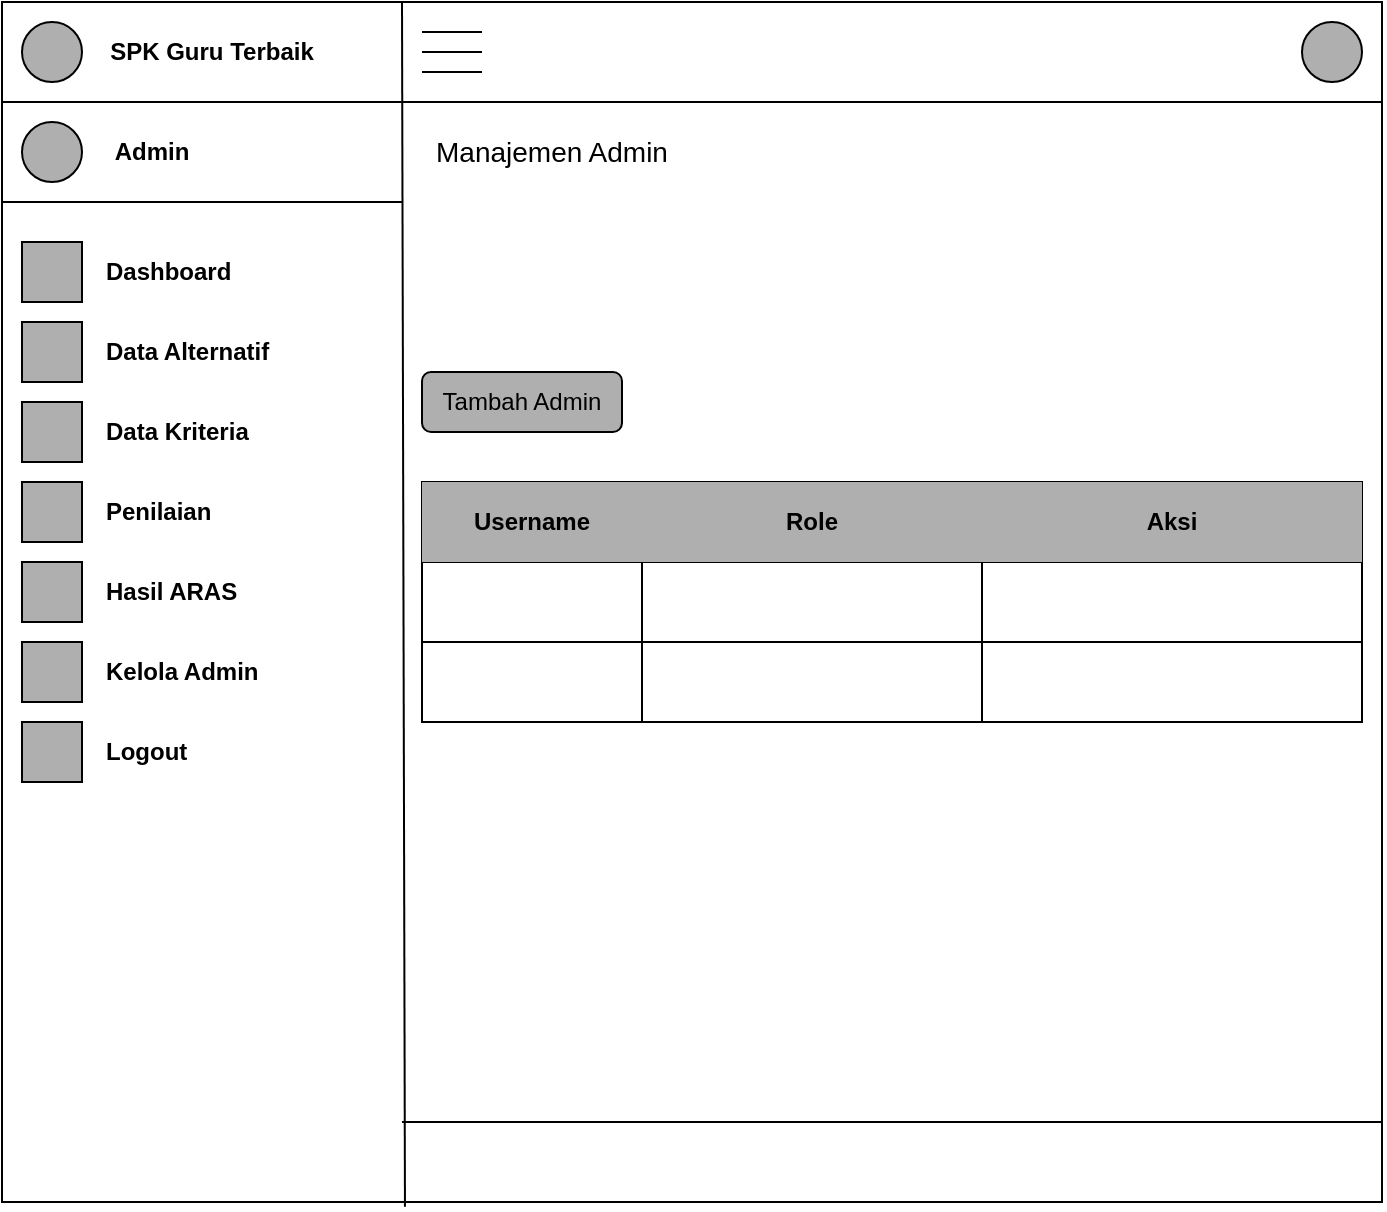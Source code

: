 <mxfile version="27.2.0">
  <diagram name="Page-1" id="xK95l9zC4GOYJRdqOB2q">
    <mxGraphModel dx="1587" dy="616" grid="1" gridSize="10" guides="1" tooltips="1" connect="1" arrows="1" fold="1" page="1" pageScale="1" pageWidth="850" pageHeight="1100" math="0" shadow="0">
      <root>
        <mxCell id="0" />
        <mxCell id="1" parent="0" />
        <mxCell id="CZyFofMT-6BepxbUikvj-1" value="" style="rounded=0;whiteSpace=wrap;html=1;movable=1;resizable=1;rotatable=1;deletable=1;editable=1;locked=0;connectable=1;" parent="1" vertex="1">
          <mxGeometry x="80" y="40" width="690" height="600" as="geometry" />
        </mxCell>
        <mxCell id="CZyFofMT-6BepxbUikvj-2" value="" style="endArrow=none;html=1;rounded=0;movable=1;resizable=1;rotatable=1;deletable=1;editable=1;locked=0;connectable=1;fillColor=none;strokeColor=default;exitX=0.292;exitY=1.004;exitDx=0;exitDy=0;exitPerimeter=0;" parent="1" edge="1" source="CZyFofMT-6BepxbUikvj-1">
          <mxGeometry width="50" height="50" relative="1" as="geometry">
            <mxPoint x="280" y="510" as="sourcePoint" />
            <mxPoint x="280" y="40" as="targetPoint" />
          </mxGeometry>
        </mxCell>
        <mxCell id="CZyFofMT-6BepxbUikvj-4" value="" style="endArrow=none;html=1;rounded=0;movable=0;resizable=0;rotatable=0;deletable=0;editable=0;locked=1;connectable=0;fillColor=none;strokeColor=default;" parent="1" edge="1">
          <mxGeometry width="50" height="50" relative="1" as="geometry">
            <mxPoint x="80" y="90" as="sourcePoint" />
            <mxPoint x="280" y="90" as="targetPoint" />
          </mxGeometry>
        </mxCell>
        <mxCell id="CZyFofMT-6BepxbUikvj-5" value="" style="ellipse;whiteSpace=wrap;html=1;aspect=fixed;fillColor=#AFAFAF;movable=0;resizable=0;rotatable=0;deletable=0;editable=0;locked=1;connectable=0;" parent="1" vertex="1">
          <mxGeometry x="90" y="50" width="30" height="30" as="geometry" />
        </mxCell>
        <mxCell id="CZyFofMT-6BepxbUikvj-6" value="&lt;b&gt;SPK Guru Terbaik&lt;/b&gt;" style="text;html=1;align=center;verticalAlign=middle;whiteSpace=wrap;rounded=0;movable=0;resizable=0;rotatable=0;deletable=0;editable=0;locked=1;connectable=0;" parent="1" vertex="1">
          <mxGeometry x="130" y="50" width="110" height="30" as="geometry" />
        </mxCell>
        <mxCell id="CZyFofMT-6BepxbUikvj-7" value="" style="endArrow=none;html=1;rounded=0;movable=0;resizable=0;rotatable=0;deletable=0;editable=0;locked=1;connectable=0;fillColor=none;strokeColor=default;" parent="1" edge="1">
          <mxGeometry width="50" height="50" relative="1" as="geometry">
            <mxPoint x="80" y="140" as="sourcePoint" />
            <mxPoint x="280" y="140" as="targetPoint" />
          </mxGeometry>
        </mxCell>
        <mxCell id="CZyFofMT-6BepxbUikvj-8" value="" style="ellipse;whiteSpace=wrap;html=1;aspect=fixed;fillColor=#AFAFAF;movable=0;resizable=0;rotatable=0;deletable=0;editable=0;locked=1;connectable=0;" parent="1" vertex="1">
          <mxGeometry x="90" y="100" width="30" height="30" as="geometry" />
        </mxCell>
        <mxCell id="CZyFofMT-6BepxbUikvj-9" value="&lt;b&gt;Admin&lt;/b&gt;" style="text;html=1;align=center;verticalAlign=middle;whiteSpace=wrap;rounded=0;movable=0;resizable=0;rotatable=0;deletable=0;editable=0;locked=1;connectable=0;" parent="1" vertex="1">
          <mxGeometry x="130" y="100" width="50" height="30" as="geometry" />
        </mxCell>
        <mxCell id="CZyFofMT-6BepxbUikvj-10" value="" style="whiteSpace=wrap;html=1;aspect=fixed;fillColor=#AFAFAF;movable=0;resizable=0;rotatable=0;deletable=0;editable=0;locked=1;connectable=0;" parent="1" vertex="1">
          <mxGeometry x="90" y="160" width="30" height="30" as="geometry" />
        </mxCell>
        <mxCell id="CZyFofMT-6BepxbUikvj-11" value="" style="whiteSpace=wrap;html=1;aspect=fixed;fillColor=#AFAFAF;movable=0;resizable=0;rotatable=0;deletable=0;editable=0;locked=1;connectable=0;" parent="1" vertex="1">
          <mxGeometry x="90" y="200" width="30" height="30" as="geometry" />
        </mxCell>
        <mxCell id="CZyFofMT-6BepxbUikvj-12" value="" style="whiteSpace=wrap;html=1;aspect=fixed;fillColor=#AFAFAF;movable=0;resizable=0;rotatable=0;deletable=0;editable=0;locked=1;connectable=0;" parent="1" vertex="1">
          <mxGeometry x="90" y="240" width="30" height="30" as="geometry" />
        </mxCell>
        <mxCell id="CZyFofMT-6BepxbUikvj-13" value="" style="whiteSpace=wrap;html=1;aspect=fixed;fillColor=#AFAFAF;movable=0;resizable=0;rotatable=0;deletable=0;editable=0;locked=1;connectable=0;" parent="1" vertex="1">
          <mxGeometry x="90" y="280" width="30" height="30" as="geometry" />
        </mxCell>
        <mxCell id="CZyFofMT-6BepxbUikvj-14" value="" style="whiteSpace=wrap;html=1;aspect=fixed;fillColor=#AFAFAF;movable=0;resizable=0;rotatable=0;deletable=0;editable=0;locked=1;connectable=0;" parent="1" vertex="1">
          <mxGeometry x="90" y="320" width="30" height="30" as="geometry" />
        </mxCell>
        <mxCell id="CZyFofMT-6BepxbUikvj-15" value="" style="whiteSpace=wrap;html=1;aspect=fixed;fillColor=#AFAFAF;movable=0;resizable=0;rotatable=0;deletable=0;editable=0;locked=1;connectable=0;" parent="1" vertex="1">
          <mxGeometry x="90" y="360" width="30" height="30" as="geometry" />
        </mxCell>
        <mxCell id="CZyFofMT-6BepxbUikvj-16" value="" style="whiteSpace=wrap;html=1;aspect=fixed;fillColor=#AFAFAF;movable=0;resizable=0;rotatable=0;deletable=0;editable=0;locked=1;connectable=0;" parent="1" vertex="1">
          <mxGeometry x="90" y="400" width="30" height="30" as="geometry" />
        </mxCell>
        <mxCell id="CZyFofMT-6BepxbUikvj-17" value="&lt;b&gt;Dashboard&lt;/b&gt;" style="text;html=1;align=left;verticalAlign=middle;whiteSpace=wrap;rounded=0;movable=0;resizable=0;rotatable=0;deletable=0;editable=0;locked=1;connectable=0;" parent="1" vertex="1">
          <mxGeometry x="130" y="160" width="110" height="30" as="geometry" />
        </mxCell>
        <mxCell id="CZyFofMT-6BepxbUikvj-19" value="&lt;b&gt;Data Alternatif&lt;/b&gt;" style="text;html=1;align=left;verticalAlign=middle;whiteSpace=wrap;rounded=0;movable=0;resizable=0;rotatable=0;deletable=0;editable=0;locked=1;connectable=0;" parent="1" vertex="1">
          <mxGeometry x="130" y="200" width="110" height="30" as="geometry" />
        </mxCell>
        <mxCell id="CZyFofMT-6BepxbUikvj-20" value="&lt;b&gt;Data Kriteria&lt;/b&gt;" style="text;html=1;align=left;verticalAlign=middle;whiteSpace=wrap;rounded=0;movable=0;resizable=0;rotatable=0;deletable=0;editable=0;locked=1;connectable=0;" parent="1" vertex="1">
          <mxGeometry x="130" y="240" width="110" height="30" as="geometry" />
        </mxCell>
        <mxCell id="CZyFofMT-6BepxbUikvj-21" value="&lt;b&gt;Penilaian&lt;/b&gt;" style="text;html=1;align=left;verticalAlign=middle;whiteSpace=wrap;rounded=0;movable=0;resizable=0;rotatable=0;deletable=0;editable=0;locked=1;connectable=0;" parent="1" vertex="1">
          <mxGeometry x="130" y="280" width="110" height="30" as="geometry" />
        </mxCell>
        <mxCell id="CZyFofMT-6BepxbUikvj-22" value="&lt;b&gt;Hasil ARAS&lt;/b&gt;" style="text;html=1;align=left;verticalAlign=middle;whiteSpace=wrap;rounded=0;movable=0;resizable=0;rotatable=0;deletable=0;editable=0;locked=1;connectable=0;" parent="1" vertex="1">
          <mxGeometry x="130" y="320" width="110" height="30" as="geometry" />
        </mxCell>
        <mxCell id="CZyFofMT-6BepxbUikvj-23" value="&lt;b&gt;Kelola Admin&lt;/b&gt;" style="text;html=1;align=left;verticalAlign=middle;whiteSpace=wrap;rounded=0;movable=0;resizable=0;rotatable=0;deletable=0;editable=0;locked=1;connectable=0;" parent="1" vertex="1">
          <mxGeometry x="130" y="360" width="110" height="30" as="geometry" />
        </mxCell>
        <mxCell id="CZyFofMT-6BepxbUikvj-24" value="&lt;b&gt;Logout&lt;/b&gt;" style="text;html=1;align=left;verticalAlign=middle;whiteSpace=wrap;rounded=0;movable=0;resizable=0;rotatable=0;deletable=0;editable=0;locked=1;connectable=0;" parent="1" vertex="1">
          <mxGeometry x="130" y="400" width="110" height="30" as="geometry" />
        </mxCell>
        <mxCell id="CZyFofMT-6BepxbUikvj-25" value="" style="endArrow=none;html=1;rounded=0;" parent="1" edge="1">
          <mxGeometry width="50" height="50" relative="1" as="geometry">
            <mxPoint x="280" y="90" as="sourcePoint" />
            <mxPoint x="770" y="90" as="targetPoint" />
          </mxGeometry>
        </mxCell>
        <mxCell id="CZyFofMT-6BepxbUikvj-26" value="" style="ellipse;whiteSpace=wrap;html=1;aspect=fixed;fillColor=#AFAFAF;" parent="1" vertex="1">
          <mxGeometry x="730" y="50" width="30" height="30" as="geometry" />
        </mxCell>
        <mxCell id="CZyFofMT-6BepxbUikvj-31" value="" style="group" parent="1" vertex="1" connectable="0">
          <mxGeometry x="290" y="55" width="30" height="20" as="geometry" />
        </mxCell>
        <mxCell id="CZyFofMT-6BepxbUikvj-27" value="" style="endArrow=none;html=1;rounded=0;" parent="CZyFofMT-6BepxbUikvj-31" edge="1">
          <mxGeometry width="50" height="50" relative="1" as="geometry">
            <mxPoint as="sourcePoint" />
            <mxPoint x="30" as="targetPoint" />
          </mxGeometry>
        </mxCell>
        <mxCell id="CZyFofMT-6BepxbUikvj-29" value="" style="endArrow=none;html=1;rounded=0;" parent="CZyFofMT-6BepxbUikvj-31" edge="1">
          <mxGeometry width="50" height="50" relative="1" as="geometry">
            <mxPoint y="10" as="sourcePoint" />
            <mxPoint x="30" y="10" as="targetPoint" />
          </mxGeometry>
        </mxCell>
        <mxCell id="CZyFofMT-6BepxbUikvj-30" value="" style="endArrow=none;html=1;rounded=0;" parent="CZyFofMT-6BepxbUikvj-31" edge="1">
          <mxGeometry width="50" height="50" relative="1" as="geometry">
            <mxPoint y="20" as="sourcePoint" />
            <mxPoint x="30" y="20" as="targetPoint" />
          </mxGeometry>
        </mxCell>
        <mxCell id="CZyFofMT-6BepxbUikvj-46" value="" style="endArrow=none;html=1;rounded=0;" parent="1" edge="1">
          <mxGeometry width="50" height="50" relative="1" as="geometry">
            <mxPoint x="280" y="600" as="sourcePoint" />
            <mxPoint x="770" y="600" as="targetPoint" />
          </mxGeometry>
        </mxCell>
        <mxCell id="KwYtqTC4AMZ2sCdALiQx-1" value="&lt;font style=&quot;font-size: 14px;&quot;&gt;Manajemen Admin&lt;/font&gt;" style="text;html=1;align=center;verticalAlign=middle;whiteSpace=wrap;rounded=0;" vertex="1" parent="1">
          <mxGeometry x="290" y="100" width="130" height="30" as="geometry" />
        </mxCell>
        <mxCell id="KwYtqTC4AMZ2sCdALiQx-72" value="" style="shape=table;startSize=0;container=1;collapsible=0;childLayout=tableLayout;" vertex="1" parent="1">
          <mxGeometry x="290" y="280" width="470" height="120" as="geometry" />
        </mxCell>
        <mxCell id="KwYtqTC4AMZ2sCdALiQx-73" value="" style="shape=tableRow;horizontal=0;startSize=0;swimlaneHead=0;swimlaneBody=0;strokeColor=inherit;top=0;left=0;bottom=0;right=0;collapsible=0;dropTarget=0;fillColor=none;points=[[0,0.5],[1,0.5]];portConstraint=eastwest;" vertex="1" parent="KwYtqTC4AMZ2sCdALiQx-72">
          <mxGeometry width="470" height="40" as="geometry" />
        </mxCell>
        <mxCell id="KwYtqTC4AMZ2sCdALiQx-74" value="&lt;b&gt;Username&lt;/b&gt;" style="shape=partialRectangle;html=1;whiteSpace=wrap;connectable=0;strokeColor=inherit;overflow=hidden;fillColor=#AFAFAF;top=0;left=0;bottom=0;right=0;pointerEvents=1;" vertex="1" parent="KwYtqTC4AMZ2sCdALiQx-73">
          <mxGeometry width="110" height="40" as="geometry">
            <mxRectangle width="110" height="40" as="alternateBounds" />
          </mxGeometry>
        </mxCell>
        <mxCell id="KwYtqTC4AMZ2sCdALiQx-75" value="&lt;b&gt;Role&lt;/b&gt;" style="shape=partialRectangle;html=1;whiteSpace=wrap;connectable=0;strokeColor=inherit;overflow=hidden;fillColor=#AFAFAF;top=0;left=0;bottom=0;right=0;pointerEvents=1;" vertex="1" parent="KwYtqTC4AMZ2sCdALiQx-73">
          <mxGeometry x="110" width="170" height="40" as="geometry">
            <mxRectangle width="170" height="40" as="alternateBounds" />
          </mxGeometry>
        </mxCell>
        <mxCell id="KwYtqTC4AMZ2sCdALiQx-76" value="&lt;b&gt;Aksi&lt;/b&gt;" style="shape=partialRectangle;html=1;whiteSpace=wrap;connectable=0;strokeColor=inherit;overflow=hidden;fillColor=#AFAFAF;top=0;left=0;bottom=0;right=0;pointerEvents=1;" vertex="1" parent="KwYtqTC4AMZ2sCdALiQx-73">
          <mxGeometry x="280" width="190" height="40" as="geometry">
            <mxRectangle width="190" height="40" as="alternateBounds" />
          </mxGeometry>
        </mxCell>
        <mxCell id="KwYtqTC4AMZ2sCdALiQx-77" value="" style="shape=tableRow;horizontal=0;startSize=0;swimlaneHead=0;swimlaneBody=0;strokeColor=inherit;top=0;left=0;bottom=0;right=0;collapsible=0;dropTarget=0;fillColor=none;points=[[0,0.5],[1,0.5]];portConstraint=eastwest;" vertex="1" parent="KwYtqTC4AMZ2sCdALiQx-72">
          <mxGeometry y="40" width="470" height="40" as="geometry" />
        </mxCell>
        <mxCell id="KwYtqTC4AMZ2sCdALiQx-78" value="" style="shape=partialRectangle;html=1;whiteSpace=wrap;connectable=0;strokeColor=inherit;overflow=hidden;fillColor=none;top=0;left=0;bottom=0;right=0;pointerEvents=1;" vertex="1" parent="KwYtqTC4AMZ2sCdALiQx-77">
          <mxGeometry width="110" height="40" as="geometry">
            <mxRectangle width="110" height="40" as="alternateBounds" />
          </mxGeometry>
        </mxCell>
        <mxCell id="KwYtqTC4AMZ2sCdALiQx-79" value="" style="shape=partialRectangle;html=1;whiteSpace=wrap;connectable=0;strokeColor=inherit;overflow=hidden;fillColor=none;top=0;left=0;bottom=0;right=0;pointerEvents=1;" vertex="1" parent="KwYtqTC4AMZ2sCdALiQx-77">
          <mxGeometry x="110" width="170" height="40" as="geometry">
            <mxRectangle width="170" height="40" as="alternateBounds" />
          </mxGeometry>
        </mxCell>
        <mxCell id="KwYtqTC4AMZ2sCdALiQx-80" value="" style="shape=partialRectangle;html=1;whiteSpace=wrap;connectable=0;strokeColor=inherit;overflow=hidden;fillColor=none;top=0;left=0;bottom=0;right=0;pointerEvents=1;" vertex="1" parent="KwYtqTC4AMZ2sCdALiQx-77">
          <mxGeometry x="280" width="190" height="40" as="geometry">
            <mxRectangle width="190" height="40" as="alternateBounds" />
          </mxGeometry>
        </mxCell>
        <mxCell id="KwYtqTC4AMZ2sCdALiQx-81" value="" style="shape=tableRow;horizontal=0;startSize=0;swimlaneHead=0;swimlaneBody=0;strokeColor=inherit;top=0;left=0;bottom=0;right=0;collapsible=0;dropTarget=0;fillColor=none;points=[[0,0.5],[1,0.5]];portConstraint=eastwest;" vertex="1" parent="KwYtqTC4AMZ2sCdALiQx-72">
          <mxGeometry y="80" width="470" height="40" as="geometry" />
        </mxCell>
        <mxCell id="KwYtqTC4AMZ2sCdALiQx-82" value="" style="shape=partialRectangle;html=1;whiteSpace=wrap;connectable=0;strokeColor=inherit;overflow=hidden;fillColor=none;top=0;left=0;bottom=0;right=0;pointerEvents=1;" vertex="1" parent="KwYtqTC4AMZ2sCdALiQx-81">
          <mxGeometry width="110" height="40" as="geometry">
            <mxRectangle width="110" height="40" as="alternateBounds" />
          </mxGeometry>
        </mxCell>
        <mxCell id="KwYtqTC4AMZ2sCdALiQx-83" value="" style="shape=partialRectangle;html=1;whiteSpace=wrap;connectable=0;strokeColor=inherit;overflow=hidden;fillColor=none;top=0;left=0;bottom=0;right=0;pointerEvents=1;" vertex="1" parent="KwYtqTC4AMZ2sCdALiQx-81">
          <mxGeometry x="110" width="170" height="40" as="geometry">
            <mxRectangle width="170" height="40" as="alternateBounds" />
          </mxGeometry>
        </mxCell>
        <mxCell id="KwYtqTC4AMZ2sCdALiQx-84" value="" style="shape=partialRectangle;html=1;whiteSpace=wrap;connectable=0;strokeColor=inherit;overflow=hidden;fillColor=none;top=0;left=0;bottom=0;right=0;pointerEvents=1;" vertex="1" parent="KwYtqTC4AMZ2sCdALiQx-81">
          <mxGeometry x="280" width="190" height="40" as="geometry">
            <mxRectangle width="190" height="40" as="alternateBounds" />
          </mxGeometry>
        </mxCell>
        <mxCell id="KwYtqTC4AMZ2sCdALiQx-85" value="Tambah Admin" style="rounded=1;whiteSpace=wrap;html=1;fillColor=#AFAFAF;" vertex="1" parent="1">
          <mxGeometry x="290" y="225" width="100" height="30" as="geometry" />
        </mxCell>
      </root>
    </mxGraphModel>
  </diagram>
</mxfile>
